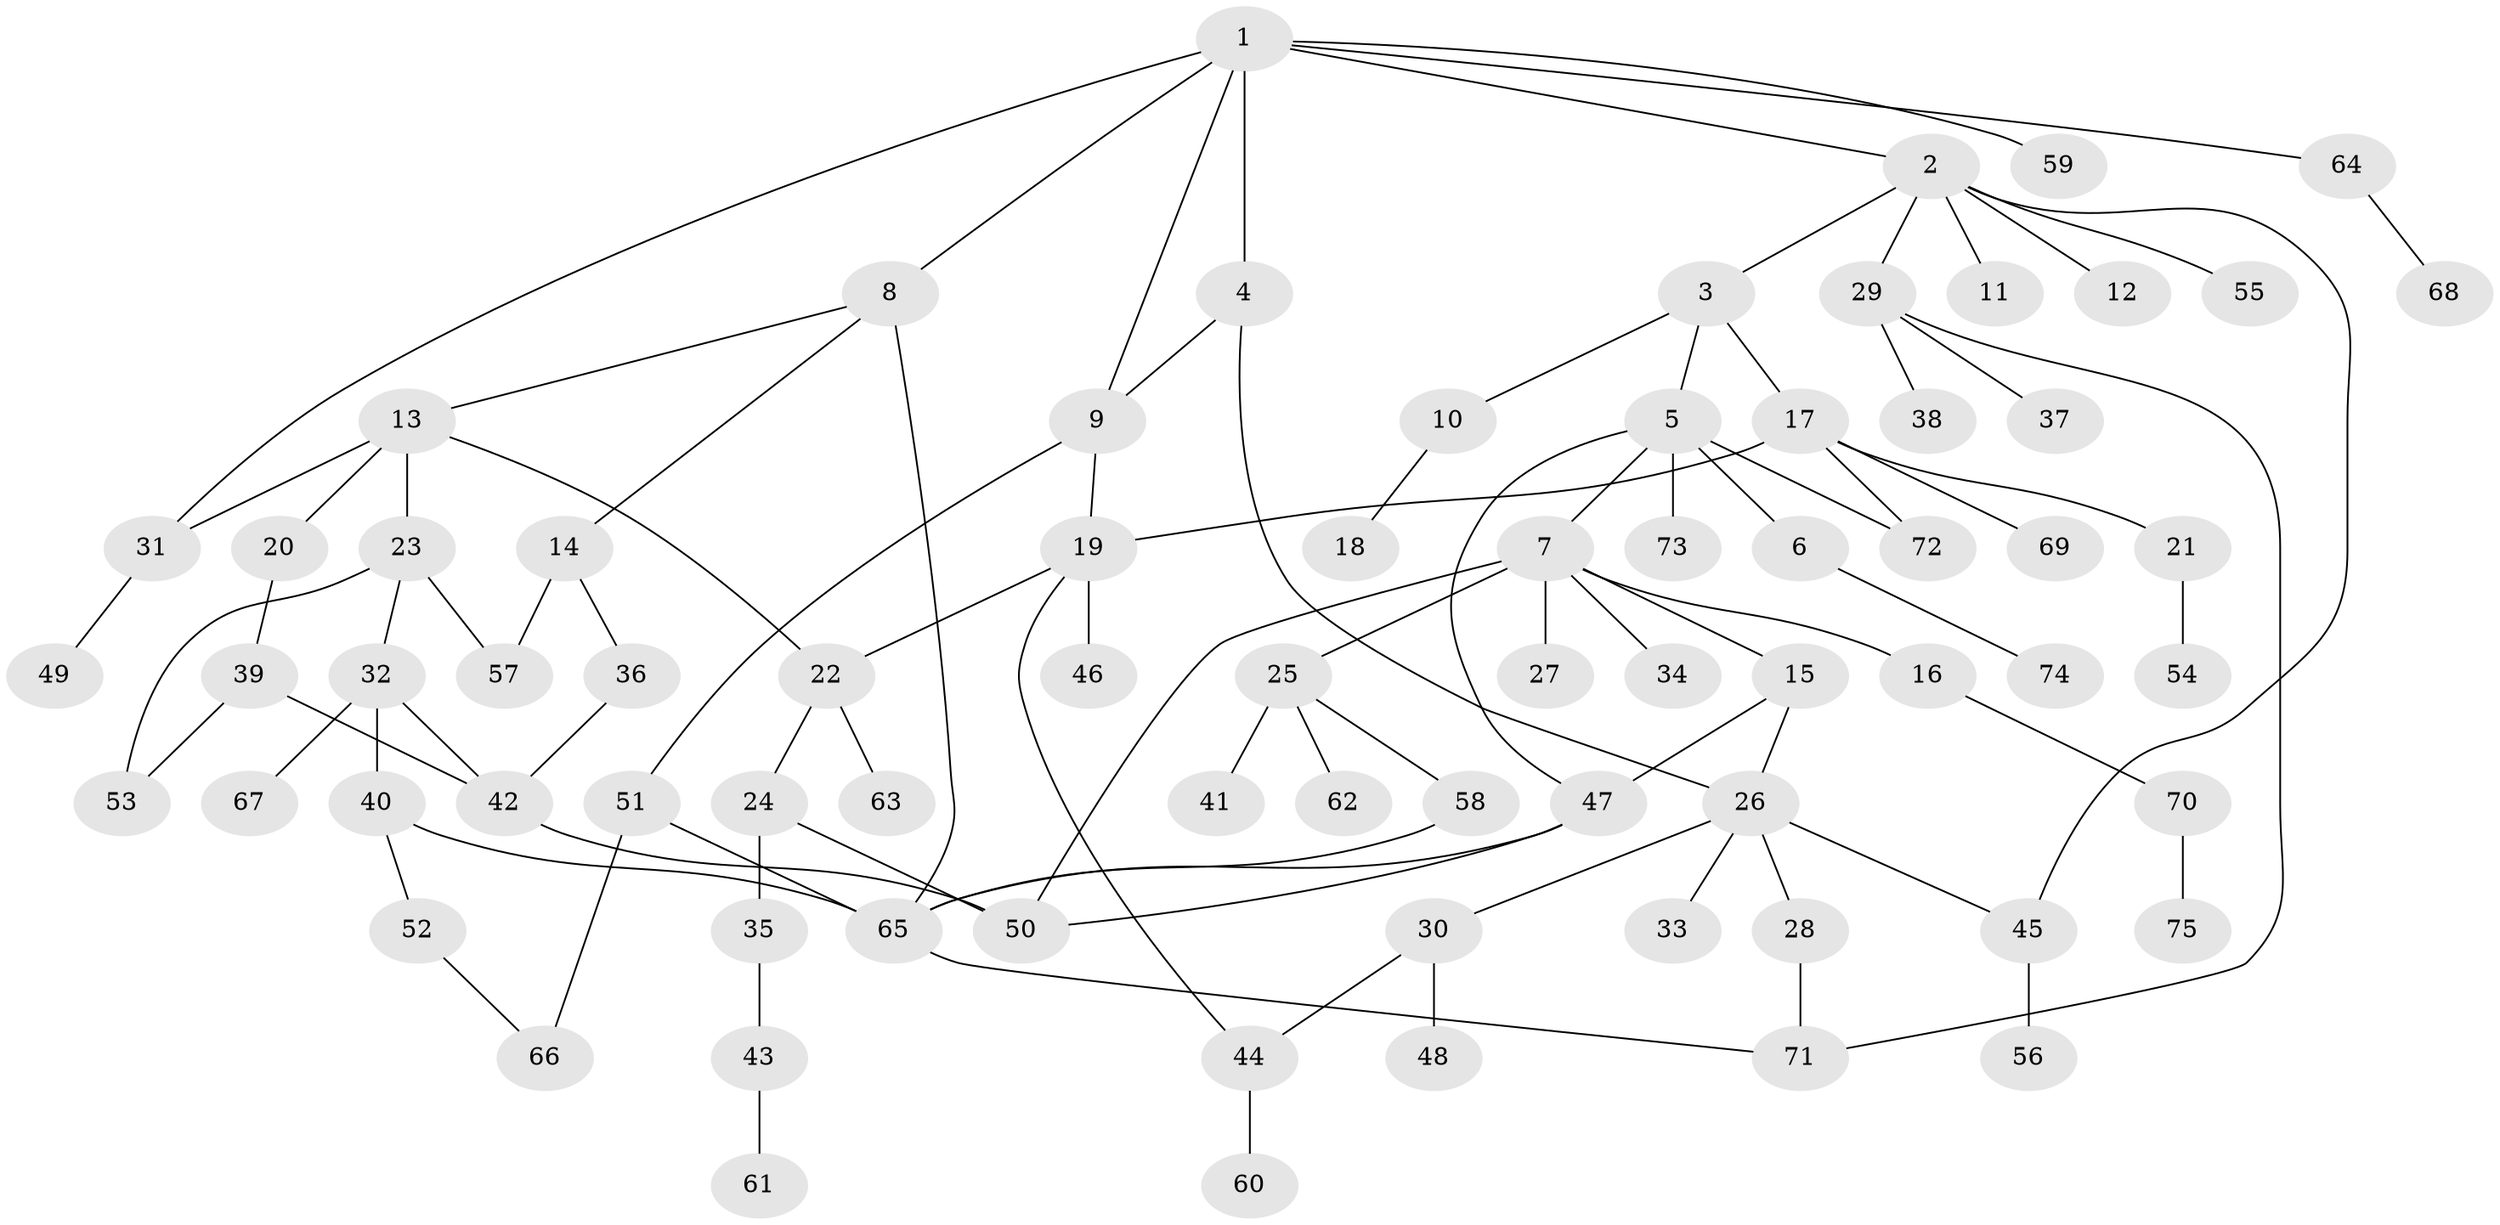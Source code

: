 // coarse degree distribution, {9: 0.019230769230769232, 6: 0.09615384615384616, 4: 0.11538461538461539, 3: 0.19230769230769232, 8: 0.019230769230769232, 2: 0.19230769230769232, 1: 0.34615384615384615, 5: 0.019230769230769232}
// Generated by graph-tools (version 1.1) at 2025/16/03/04/25 18:16:59]
// undirected, 75 vertices, 97 edges
graph export_dot {
graph [start="1"]
  node [color=gray90,style=filled];
  1;
  2;
  3;
  4;
  5;
  6;
  7;
  8;
  9;
  10;
  11;
  12;
  13;
  14;
  15;
  16;
  17;
  18;
  19;
  20;
  21;
  22;
  23;
  24;
  25;
  26;
  27;
  28;
  29;
  30;
  31;
  32;
  33;
  34;
  35;
  36;
  37;
  38;
  39;
  40;
  41;
  42;
  43;
  44;
  45;
  46;
  47;
  48;
  49;
  50;
  51;
  52;
  53;
  54;
  55;
  56;
  57;
  58;
  59;
  60;
  61;
  62;
  63;
  64;
  65;
  66;
  67;
  68;
  69;
  70;
  71;
  72;
  73;
  74;
  75;
  1 -- 2;
  1 -- 4;
  1 -- 8;
  1 -- 9;
  1 -- 59;
  1 -- 64;
  1 -- 31;
  2 -- 3;
  2 -- 11;
  2 -- 12;
  2 -- 29;
  2 -- 45;
  2 -- 55;
  3 -- 5;
  3 -- 10;
  3 -- 17;
  4 -- 9;
  4 -- 26;
  5 -- 6;
  5 -- 7;
  5 -- 73;
  5 -- 47;
  5 -- 72;
  6 -- 74;
  7 -- 15;
  7 -- 16;
  7 -- 25;
  7 -- 27;
  7 -- 34;
  7 -- 50;
  8 -- 13;
  8 -- 14;
  8 -- 65;
  9 -- 19;
  9 -- 51;
  10 -- 18;
  13 -- 20;
  13 -- 22;
  13 -- 23;
  13 -- 31;
  14 -- 36;
  14 -- 57;
  15 -- 26;
  15 -- 47;
  16 -- 70;
  17 -- 21;
  17 -- 69;
  17 -- 72;
  17 -- 19;
  19 -- 46;
  19 -- 22;
  19 -- 44;
  20 -- 39;
  21 -- 54;
  22 -- 24;
  22 -- 63;
  23 -- 32;
  23 -- 53;
  23 -- 57;
  24 -- 35;
  24 -- 50;
  25 -- 41;
  25 -- 58;
  25 -- 62;
  26 -- 28;
  26 -- 30;
  26 -- 33;
  26 -- 45;
  28 -- 71;
  29 -- 37;
  29 -- 38;
  29 -- 71;
  30 -- 44;
  30 -- 48;
  31 -- 49;
  32 -- 40;
  32 -- 67;
  32 -- 42;
  35 -- 43;
  36 -- 42;
  39 -- 42;
  39 -- 53;
  40 -- 52;
  40 -- 65;
  42 -- 50;
  43 -- 61;
  44 -- 60;
  45 -- 56;
  47 -- 65;
  47 -- 50;
  51 -- 65;
  51 -- 66;
  52 -- 66;
  58 -- 65;
  64 -- 68;
  65 -- 71;
  70 -- 75;
}
